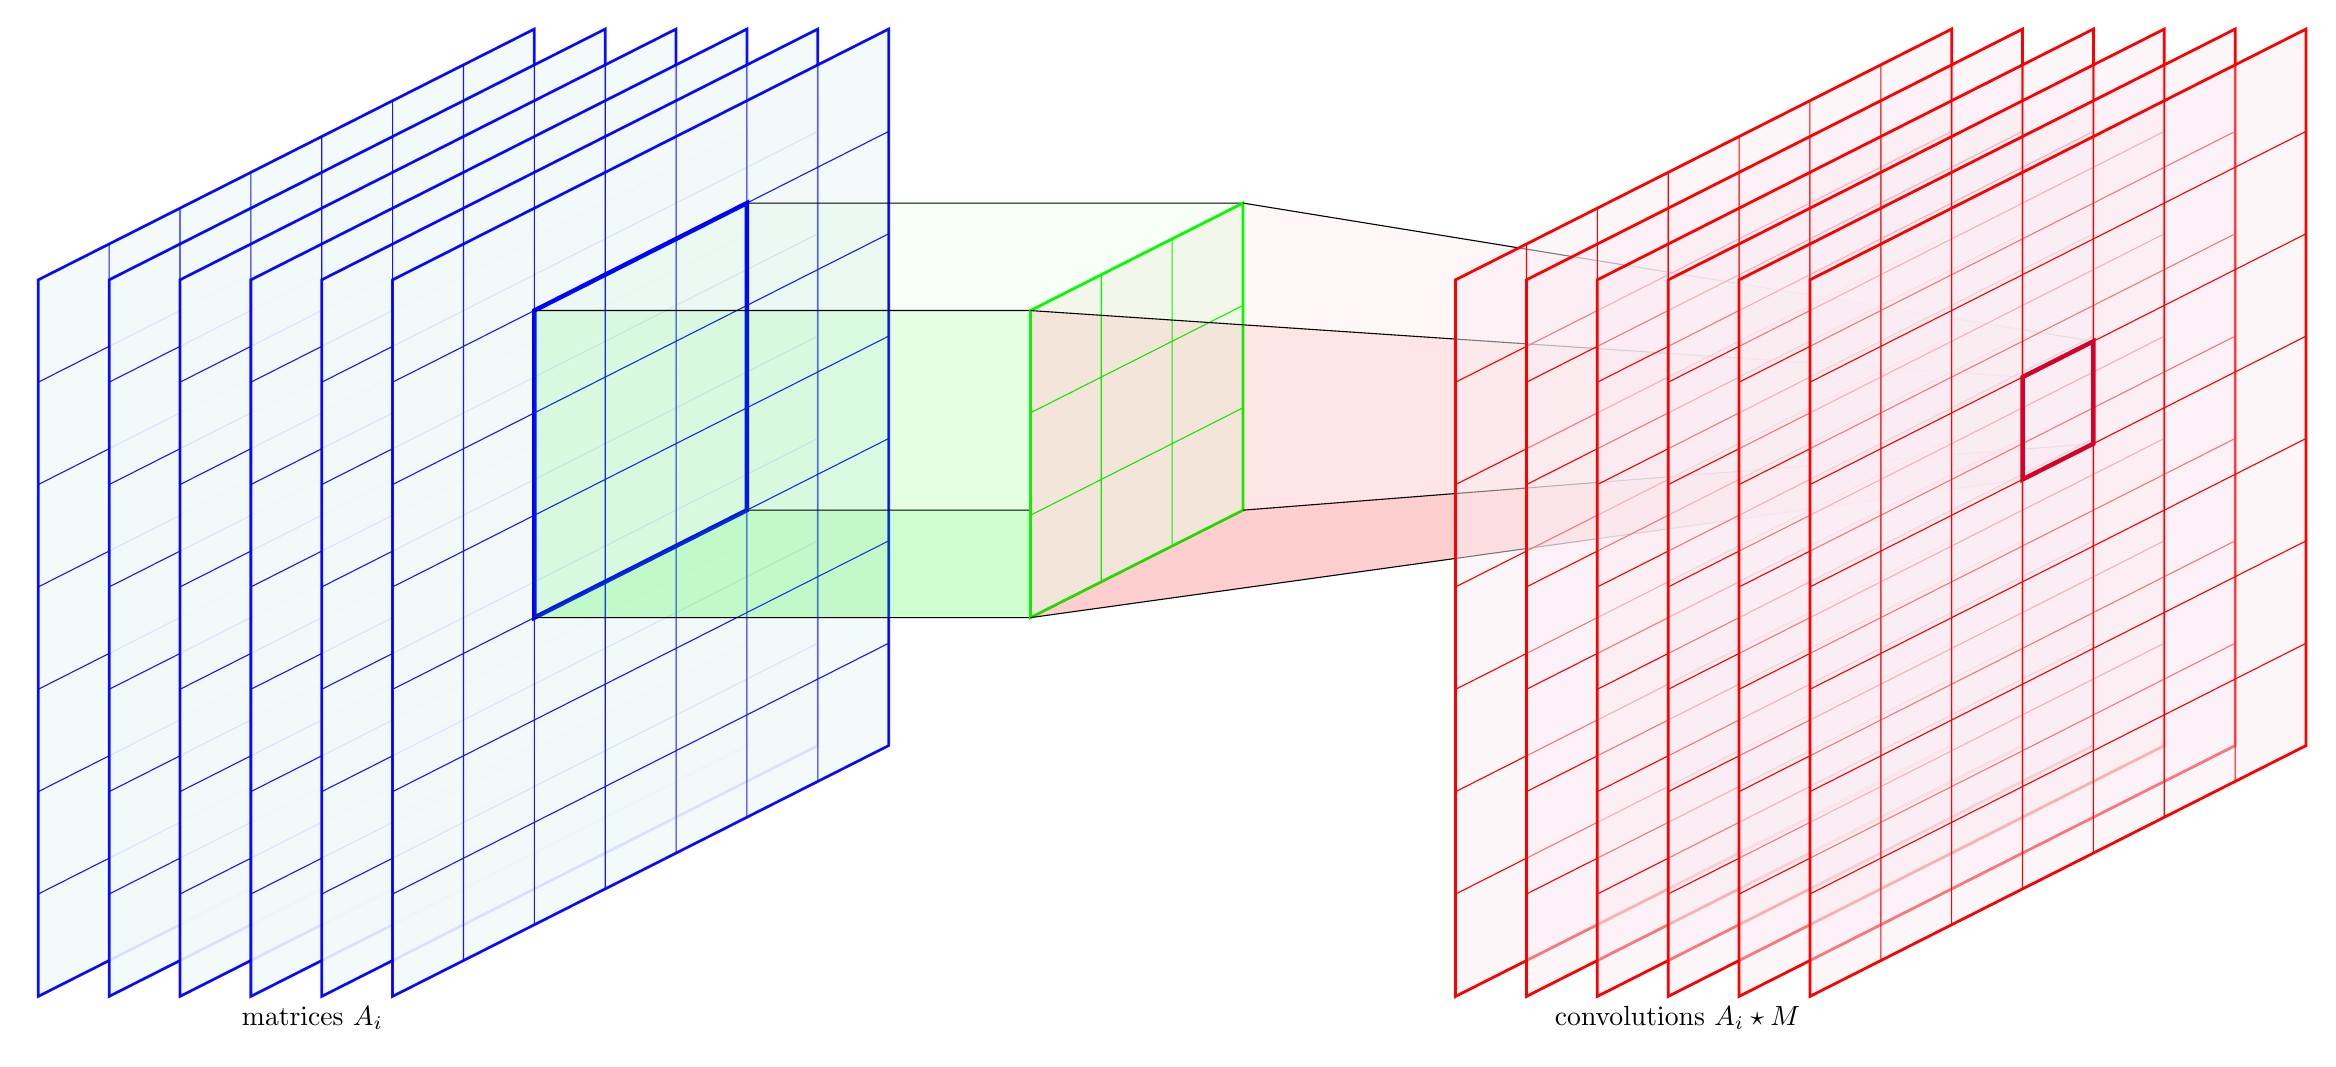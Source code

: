 % Picture by Kroum Tzanev
\tikzset{
  pics/grid matrix/.style ={
    code = {
      \foreach[count=\i from 0] \l in {#1}
          \xdef\n{\i}; % \n va contenir le nombre de lignes
      \fill (0,0) rectangle (\n,\n); % rempli le fond
      \draw[draw grid/.try] (0,0) grid (\n,\n); % dessine la grille
      \draw[line width=1pt] (0,0) rectangle (\n,\n); % dessine la bord extérieur
      \foreach[count=\j] \l in {#1}
        \foreach[count=\i] \e in \l{
          % on place les nombres à l'intérieur de la grille
          \path ({\i-.5},{\n+.5-\j}) node[transform shape,M\i\j/.try] (-M\i\j){\e};
        }
    }
  },
  grid color/.style={
  	draw grid/.style=#1
  }
}

  \begin{tikzpicture}[yscale=1.3,xscale=.9,yslant=.35,nodes={font=\bfseries\sffamily\huge},z={([yslant=-.35]1,0)}]
    \def\xK{2}
    \def\yK{3}
    \def\zK{7}
    \def\zS{20}\pgfmathsetmacro\zKS{\zS-\zK}

\foreach \i in{-5,...,0}{
    \path (0,0,\i)
      pic[
        fill=blue!50!green!5,
        opacity=0.9,
        grid color=blue,
        draw=blue,
        transform shape
      ] (I)
      {
        grid matrix=
        {
          {, , , , , , },
          {, , , , , , },
          {, , , , , , },
          {, , , , , , },
          {, , , , , , },
          {, , , , , , },
          {, , , , , , },
        }
      }
    ;
}


    \draw[blue, ultra thick] (\xK,\yK,0) rectangle ++(3,3,0);
    % la connexion I -> K
    \fill[opacity=.1,green] (\xK,\yK,0) -- ++(0,0,\zK) -- ++(3,0,0) -- ++(0,0,-\zK);
    \fill[opacity=.1,green] (\xK,\yK,0) -- ++(0,0,\zK) -- ++(0,3,0) -- ++(0,0,-\zK);
    \fill[opacity=.03,green] (\xK,\yK,0) ++(0,3,0) -- ++(0,0,\zK) -- ++(3,0,0) -- ++(0,0,-\zK);
    \draw (\xK,\yK,0) -- ++(0,0,\zK);
    \draw (\xK+3,\yK,0) -- ++(0,0,\zK);
    \draw (\xK,\yK+3,0) -- ++(0,0,\zK);
    \draw (\xK+3,\yK+3,0) -- ++(0,0,\zK);

    \path (\xK,\yK,\zK)
      pic[
        grid color=green,
        draw=green,
        fill=green!5,
        transform shape
      ] (K)
      {
        grid matrix=
        {
          {, , },
          {, , },
          {, , },
        }
      }
    ;



    \fill[opacity=.1,red] (\xK,\yK,\zK) -- ++(1,1,\zKS) -- ++(1,0,0) -- ++(1,-1,-\zKS);
    \fill[opacity=.1,red] (\xK,\yK,\zK) -- ++(1,1,\zKS) -- ++(0,1,0) -- ++(-1,1,-\zKS);
    \fill[opacity=.03,red] (\xK,\yK+3,\zK) -- ++(1,-1,\zKS) -- ++(1,0,0) -- ++(1,1,-\zKS) ;
    \draw (\xK,\yK,\zK) -- ++(1,1,\zKS);
    \draw (\xK,\yK+3,\zK) -- ++(1,-1,\zKS);
    \draw (\xK+3,\yK,\zK) -- ++(-1,1,\zKS);
    \draw (\xK+3,\yK+3,\zK) -- ++(-1,-1,\zKS);

\foreach \i in{-5,...,0}{
    \path (0,0,\zS+\i)
      pic[
        grid color=red,
        draw=red,
        fill=red!70!blue!7,
        fill opacity=.5,
        text opacity=1,
        transform shape
      ] (K)
      {
        grid matrix=
        {
          {, , , , , , },
          {, , , , , , },
          {, , , , , , },
          {, , , , , , },
          {, , , , , , },
          {, , , , , , },
          {, , , , , , },
        }
      }
    ;
}

    \draw[red!84!blue, ultra thick] (\xK+1,\yK+1,\zS) rectangle ++(1,1,0);

\node[below left] at (0,0,0) [font=]{matrices $A_i$}; 
\node[below left] at (0,0,\zS) [font=]{convolutions $A_i\star M$}; 


  \end{tikzpicture}






